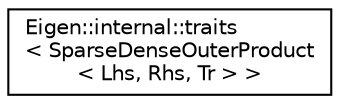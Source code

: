 digraph "Graphical Class Hierarchy"
{
  edge [fontname="Helvetica",fontsize="10",labelfontname="Helvetica",labelfontsize="10"];
  node [fontname="Helvetica",fontsize="10",shape=record];
  rankdir="LR";
  Node1 [label="Eigen::internal::traits\l\< SparseDenseOuterProduct\l\< Lhs, Rhs, Tr \> \>",height=0.2,width=0.4,color="black", fillcolor="white", style="filled",URL="$struct_eigen_1_1internal_1_1traits_3_01_sparse_dense_outer_product_3_01_lhs_00_01_rhs_00_01_tr_01_4_01_4.html"];
}
